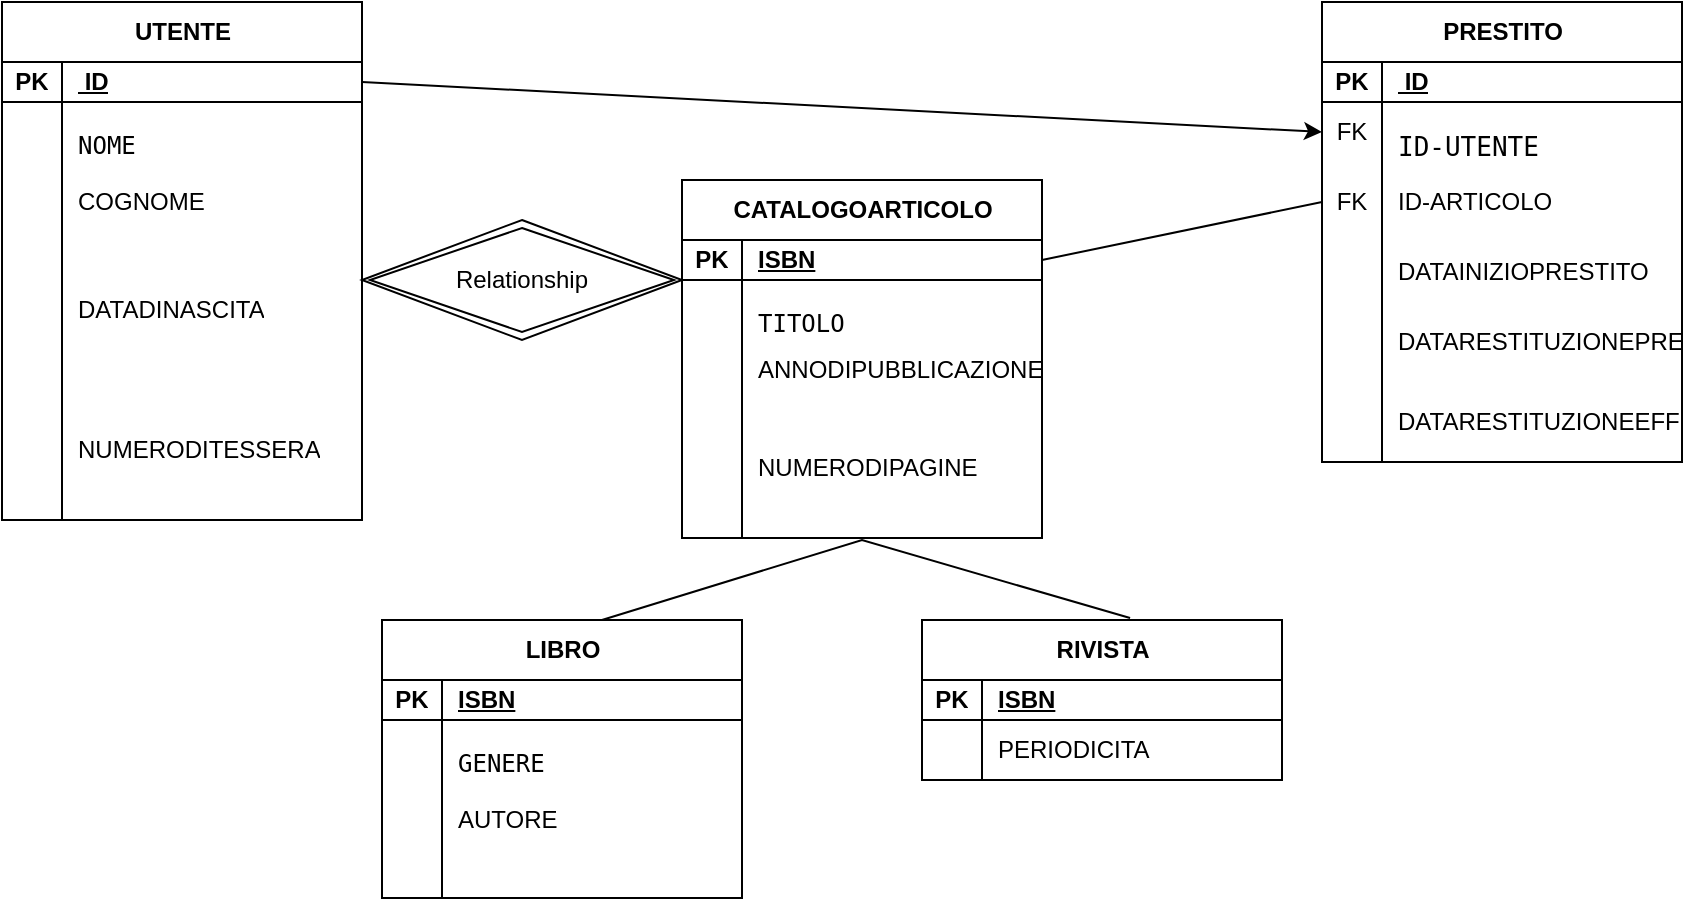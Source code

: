 <mxfile version="26.0.8">
  <diagram name="Pagina-1" id="FPqcjXHead7KQD0JmRDN">
    <mxGraphModel dx="954" dy="600" grid="1" gridSize="10" guides="1" tooltips="1" connect="1" arrows="1" fold="1" page="1" pageScale="1" pageWidth="827" pageHeight="1169" math="0" shadow="0">
      <root>
        <mxCell id="0" />
        <mxCell id="1" parent="0" />
        <mxCell id="GwUimAvRE0hcCQnv-V8S-91" value="UTENTE" style="shape=table;startSize=30;container=1;collapsible=1;childLayout=tableLayout;fixedRows=1;rowLines=0;fontStyle=1;align=center;resizeLast=1;html=1;" vertex="1" parent="1">
          <mxGeometry x="10" y="11" width="180" height="259" as="geometry" />
        </mxCell>
        <mxCell id="GwUimAvRE0hcCQnv-V8S-92" value="" style="shape=tableRow;horizontal=0;startSize=0;swimlaneHead=0;swimlaneBody=0;fillColor=none;collapsible=0;dropTarget=0;points=[[0,0.5],[1,0.5]];portConstraint=eastwest;top=0;left=0;right=0;bottom=1;" vertex="1" parent="GwUimAvRE0hcCQnv-V8S-91">
          <mxGeometry y="30" width="180" height="20" as="geometry" />
        </mxCell>
        <mxCell id="GwUimAvRE0hcCQnv-V8S-93" value="PK" style="shape=partialRectangle;connectable=0;fillColor=none;top=0;left=0;bottom=0;right=0;fontStyle=1;overflow=hidden;whiteSpace=wrap;html=1;" vertex="1" parent="GwUimAvRE0hcCQnv-V8S-92">
          <mxGeometry width="30" height="20" as="geometry">
            <mxRectangle width="30" height="20" as="alternateBounds" />
          </mxGeometry>
        </mxCell>
        <mxCell id="GwUimAvRE0hcCQnv-V8S-94" value="&amp;nbsp;ID" style="shape=partialRectangle;connectable=0;fillColor=none;top=0;left=0;bottom=0;right=0;align=left;spacingLeft=6;fontStyle=5;overflow=hidden;whiteSpace=wrap;html=1;" vertex="1" parent="GwUimAvRE0hcCQnv-V8S-92">
          <mxGeometry x="30" width="150" height="20" as="geometry">
            <mxRectangle width="150" height="20" as="alternateBounds" />
          </mxGeometry>
        </mxCell>
        <mxCell id="GwUimAvRE0hcCQnv-V8S-95" value="" style="shape=tableRow;horizontal=0;startSize=0;swimlaneHead=0;swimlaneBody=0;fillColor=none;collapsible=0;dropTarget=0;points=[[0,0.5],[1,0.5]];portConstraint=eastwest;top=0;left=0;right=0;bottom=0;" vertex="1" parent="GwUimAvRE0hcCQnv-V8S-91">
          <mxGeometry y="50" width="180" height="30" as="geometry" />
        </mxCell>
        <mxCell id="GwUimAvRE0hcCQnv-V8S-96" value="" style="shape=partialRectangle;connectable=0;fillColor=none;top=0;left=0;bottom=0;right=0;editable=1;overflow=hidden;whiteSpace=wrap;html=1;" vertex="1" parent="GwUimAvRE0hcCQnv-V8S-95">
          <mxGeometry width="30" height="30" as="geometry">
            <mxRectangle width="30" height="30" as="alternateBounds" />
          </mxGeometry>
        </mxCell>
        <mxCell id="GwUimAvRE0hcCQnv-V8S-97" value="&lt;pre style=&quot;font-style: normal; font-variant-caps: normal; font-weight: 400; letter-spacing: normal; text-align: start; text-indent: 0px; text-transform: none; word-spacing: 0px; -webkit-text-stroke-width: 0px; text-decoration: none; caret-color: rgb(0, 0, 0); color: rgb(0, 0, 0);&quot;&gt;&lt;div&gt;&lt;span&gt;&lt;/span&gt;&lt;span&gt;NOME&lt;/span&gt;&lt;/div&gt;&lt;/pre&gt;" style="shape=partialRectangle;connectable=0;fillColor=none;top=0;left=0;bottom=0;right=0;align=left;spacingLeft=6;overflow=hidden;whiteSpace=wrap;html=1;" vertex="1" parent="GwUimAvRE0hcCQnv-V8S-95">
          <mxGeometry x="30" width="150" height="30" as="geometry">
            <mxRectangle width="150" height="30" as="alternateBounds" />
          </mxGeometry>
        </mxCell>
        <mxCell id="GwUimAvRE0hcCQnv-V8S-98" value="" style="shape=tableRow;horizontal=0;startSize=0;swimlaneHead=0;swimlaneBody=0;fillColor=none;collapsible=0;dropTarget=0;points=[[0,0.5],[1,0.5]];portConstraint=eastwest;top=0;left=0;right=0;bottom=0;" vertex="1" parent="GwUimAvRE0hcCQnv-V8S-91">
          <mxGeometry y="80" width="180" height="39" as="geometry" />
        </mxCell>
        <mxCell id="GwUimAvRE0hcCQnv-V8S-99" value="" style="shape=partialRectangle;connectable=0;fillColor=none;top=0;left=0;bottom=0;right=0;editable=1;overflow=hidden;whiteSpace=wrap;html=1;" vertex="1" parent="GwUimAvRE0hcCQnv-V8S-98">
          <mxGeometry width="30" height="39" as="geometry">
            <mxRectangle width="30" height="39" as="alternateBounds" />
          </mxGeometry>
        </mxCell>
        <mxCell id="GwUimAvRE0hcCQnv-V8S-100" value="COGNOME" style="shape=partialRectangle;connectable=0;fillColor=none;top=0;left=0;bottom=0;right=0;align=left;spacingLeft=6;overflow=hidden;whiteSpace=wrap;html=1;" vertex="1" parent="GwUimAvRE0hcCQnv-V8S-98">
          <mxGeometry x="30" width="150" height="39" as="geometry">
            <mxRectangle width="150" height="39" as="alternateBounds" />
          </mxGeometry>
        </mxCell>
        <mxCell id="GwUimAvRE0hcCQnv-V8S-101" value="" style="shape=tableRow;horizontal=0;startSize=0;swimlaneHead=0;swimlaneBody=0;fillColor=none;collapsible=0;dropTarget=0;points=[[0,0.5],[1,0.5]];portConstraint=eastwest;top=0;left=0;right=0;bottom=0;" vertex="1" parent="GwUimAvRE0hcCQnv-V8S-91">
          <mxGeometry y="119" width="180" height="70" as="geometry" />
        </mxCell>
        <mxCell id="GwUimAvRE0hcCQnv-V8S-102" value="" style="shape=partialRectangle;connectable=0;fillColor=none;top=0;left=0;bottom=0;right=0;editable=1;overflow=hidden;whiteSpace=wrap;html=1;" vertex="1" parent="GwUimAvRE0hcCQnv-V8S-101">
          <mxGeometry width="30" height="70" as="geometry">
            <mxRectangle width="30" height="70" as="alternateBounds" />
          </mxGeometry>
        </mxCell>
        <mxCell id="GwUimAvRE0hcCQnv-V8S-103" value="DATADINASCITA" style="shape=partialRectangle;connectable=0;fillColor=none;top=0;left=0;bottom=0;right=0;align=left;spacingLeft=6;overflow=hidden;whiteSpace=wrap;html=1;" vertex="1" parent="GwUimAvRE0hcCQnv-V8S-101">
          <mxGeometry x="30" width="150" height="70" as="geometry">
            <mxRectangle width="150" height="70" as="alternateBounds" />
          </mxGeometry>
        </mxCell>
        <mxCell id="GwUimAvRE0hcCQnv-V8S-108" value="" style="shape=tableRow;horizontal=0;startSize=0;swimlaneHead=0;swimlaneBody=0;fillColor=none;collapsible=0;dropTarget=0;points=[[0,0.5],[1,0.5]];portConstraint=eastwest;top=0;left=0;right=0;bottom=0;" vertex="1" parent="GwUimAvRE0hcCQnv-V8S-91">
          <mxGeometry y="189" width="180" height="70" as="geometry" />
        </mxCell>
        <mxCell id="GwUimAvRE0hcCQnv-V8S-109" value="" style="shape=partialRectangle;connectable=0;fillColor=none;top=0;left=0;bottom=0;right=0;editable=1;overflow=hidden;whiteSpace=wrap;html=1;" vertex="1" parent="GwUimAvRE0hcCQnv-V8S-108">
          <mxGeometry width="30" height="70" as="geometry">
            <mxRectangle width="30" height="70" as="alternateBounds" />
          </mxGeometry>
        </mxCell>
        <mxCell id="GwUimAvRE0hcCQnv-V8S-110" value="NUMERODITESSERA" style="shape=partialRectangle;connectable=0;fillColor=none;top=0;left=0;bottom=0;right=0;align=left;spacingLeft=6;overflow=hidden;whiteSpace=wrap;html=1;" vertex="1" parent="GwUimAvRE0hcCQnv-V8S-108">
          <mxGeometry x="30" width="150" height="70" as="geometry">
            <mxRectangle width="150" height="70" as="alternateBounds" />
          </mxGeometry>
        </mxCell>
        <mxCell id="GwUimAvRE0hcCQnv-V8S-131" value="CATALOGOARTICOLO" style="shape=table;startSize=30;container=1;collapsible=1;childLayout=tableLayout;fixedRows=1;rowLines=0;fontStyle=1;align=center;resizeLast=1;html=1;" vertex="1" parent="1">
          <mxGeometry x="350" y="100" width="180" height="179" as="geometry" />
        </mxCell>
        <mxCell id="GwUimAvRE0hcCQnv-V8S-132" value="" style="shape=tableRow;horizontal=0;startSize=0;swimlaneHead=0;swimlaneBody=0;fillColor=none;collapsible=0;dropTarget=0;points=[[0,0.5],[1,0.5]];portConstraint=eastwest;top=0;left=0;right=0;bottom=1;" vertex="1" parent="GwUimAvRE0hcCQnv-V8S-131">
          <mxGeometry y="30" width="180" height="20" as="geometry" />
        </mxCell>
        <mxCell id="GwUimAvRE0hcCQnv-V8S-133" value="PK" style="shape=partialRectangle;connectable=0;fillColor=none;top=0;left=0;bottom=0;right=0;fontStyle=1;overflow=hidden;whiteSpace=wrap;html=1;" vertex="1" parent="GwUimAvRE0hcCQnv-V8S-132">
          <mxGeometry width="30" height="20" as="geometry">
            <mxRectangle width="30" height="20" as="alternateBounds" />
          </mxGeometry>
        </mxCell>
        <mxCell id="GwUimAvRE0hcCQnv-V8S-134" value="ISBN" style="shape=partialRectangle;connectable=0;fillColor=none;top=0;left=0;bottom=0;right=0;align=left;spacingLeft=6;fontStyle=5;overflow=hidden;whiteSpace=wrap;html=1;" vertex="1" parent="GwUimAvRE0hcCQnv-V8S-132">
          <mxGeometry x="30" width="150" height="20" as="geometry">
            <mxRectangle width="150" height="20" as="alternateBounds" />
          </mxGeometry>
        </mxCell>
        <mxCell id="GwUimAvRE0hcCQnv-V8S-135" value="" style="shape=tableRow;horizontal=0;startSize=0;swimlaneHead=0;swimlaneBody=0;fillColor=none;collapsible=0;dropTarget=0;points=[[0,0.5],[1,0.5]];portConstraint=eastwest;top=0;left=0;right=0;bottom=0;" vertex="1" parent="GwUimAvRE0hcCQnv-V8S-131">
          <mxGeometry y="50" width="180" height="30" as="geometry" />
        </mxCell>
        <mxCell id="GwUimAvRE0hcCQnv-V8S-136" value="" style="shape=partialRectangle;connectable=0;fillColor=none;top=0;left=0;bottom=0;right=0;editable=1;overflow=hidden;whiteSpace=wrap;html=1;" vertex="1" parent="GwUimAvRE0hcCQnv-V8S-135">
          <mxGeometry width="30" height="30" as="geometry">
            <mxRectangle width="30" height="30" as="alternateBounds" />
          </mxGeometry>
        </mxCell>
        <mxCell id="GwUimAvRE0hcCQnv-V8S-137" value="&lt;pre style=&quot;font-style: normal; font-variant-caps: normal; font-weight: 400; letter-spacing: normal; text-align: start; text-indent: 0px; text-transform: none; word-spacing: 0px; -webkit-text-stroke-width: 0px; text-decoration: none; caret-color: rgb(0, 0, 0); color: rgb(0, 0, 0);&quot;&gt;&lt;div&gt;&lt;span&gt;&lt;/span&gt;&lt;span&gt;TITOLO&lt;/span&gt;&lt;/div&gt;&lt;/pre&gt;" style="shape=partialRectangle;connectable=0;fillColor=none;top=0;left=0;bottom=0;right=0;align=left;spacingLeft=6;overflow=hidden;whiteSpace=wrap;html=1;" vertex="1" parent="GwUimAvRE0hcCQnv-V8S-135">
          <mxGeometry x="30" width="150" height="30" as="geometry">
            <mxRectangle width="150" height="30" as="alternateBounds" />
          </mxGeometry>
        </mxCell>
        <mxCell id="GwUimAvRE0hcCQnv-V8S-138" value="" style="shape=tableRow;horizontal=0;startSize=0;swimlaneHead=0;swimlaneBody=0;fillColor=none;collapsible=0;dropTarget=0;points=[[0,0.5],[1,0.5]];portConstraint=eastwest;top=0;left=0;right=0;bottom=0;" vertex="1" parent="GwUimAvRE0hcCQnv-V8S-131">
          <mxGeometry y="80" width="180" height="29" as="geometry" />
        </mxCell>
        <mxCell id="GwUimAvRE0hcCQnv-V8S-139" value="" style="shape=partialRectangle;connectable=0;fillColor=none;top=0;left=0;bottom=0;right=0;editable=1;overflow=hidden;whiteSpace=wrap;html=1;" vertex="1" parent="GwUimAvRE0hcCQnv-V8S-138">
          <mxGeometry width="30" height="29" as="geometry">
            <mxRectangle width="30" height="29" as="alternateBounds" />
          </mxGeometry>
        </mxCell>
        <mxCell id="GwUimAvRE0hcCQnv-V8S-140" value="ANNODIPUBBLICAZIONE" style="shape=partialRectangle;connectable=0;fillColor=none;top=0;left=0;bottom=0;right=0;align=left;spacingLeft=6;overflow=hidden;whiteSpace=wrap;html=1;" vertex="1" parent="GwUimAvRE0hcCQnv-V8S-138">
          <mxGeometry x="30" width="150" height="29" as="geometry">
            <mxRectangle width="150" height="29" as="alternateBounds" />
          </mxGeometry>
        </mxCell>
        <mxCell id="GwUimAvRE0hcCQnv-V8S-141" value="" style="shape=tableRow;horizontal=0;startSize=0;swimlaneHead=0;swimlaneBody=0;fillColor=none;collapsible=0;dropTarget=0;points=[[0,0.5],[1,0.5]];portConstraint=eastwest;top=0;left=0;right=0;bottom=0;" vertex="1" parent="GwUimAvRE0hcCQnv-V8S-131">
          <mxGeometry y="109" width="180" height="70" as="geometry" />
        </mxCell>
        <mxCell id="GwUimAvRE0hcCQnv-V8S-142" value="" style="shape=partialRectangle;connectable=0;fillColor=none;top=0;left=0;bottom=0;right=0;editable=1;overflow=hidden;whiteSpace=wrap;html=1;" vertex="1" parent="GwUimAvRE0hcCQnv-V8S-141">
          <mxGeometry width="30" height="70" as="geometry">
            <mxRectangle width="30" height="70" as="alternateBounds" />
          </mxGeometry>
        </mxCell>
        <mxCell id="GwUimAvRE0hcCQnv-V8S-143" value="NUMERODIPAGINE" style="shape=partialRectangle;connectable=0;fillColor=none;top=0;left=0;bottom=0;right=0;align=left;spacingLeft=6;overflow=hidden;whiteSpace=wrap;html=1;" vertex="1" parent="GwUimAvRE0hcCQnv-V8S-141">
          <mxGeometry x="30" width="150" height="70" as="geometry">
            <mxRectangle width="150" height="70" as="alternateBounds" />
          </mxGeometry>
        </mxCell>
        <mxCell id="GwUimAvRE0hcCQnv-V8S-148" value="" style="endArrow=none;html=1;rounded=0;exitX=0.611;exitY=0;exitDx=0;exitDy=0;exitPerimeter=0;entryX=0.578;entryY=-0.012;entryDx=0;entryDy=0;entryPerimeter=0;" edge="1" parent="1" source="GwUimAvRE0hcCQnv-V8S-149" target="GwUimAvRE0hcCQnv-V8S-162">
          <mxGeometry relative="1" as="geometry">
            <mxPoint x="570" y="260" as="sourcePoint" />
            <mxPoint x="750" y="270" as="targetPoint" />
            <Array as="points">
              <mxPoint x="440" y="280" />
            </Array>
          </mxGeometry>
        </mxCell>
        <mxCell id="GwUimAvRE0hcCQnv-V8S-149" value="LIBRO" style="shape=table;startSize=30;container=1;collapsible=1;childLayout=tableLayout;fixedRows=1;rowLines=0;fontStyle=1;align=center;resizeLast=1;html=1;" vertex="1" parent="1">
          <mxGeometry x="200" y="320" width="180" height="139" as="geometry" />
        </mxCell>
        <mxCell id="GwUimAvRE0hcCQnv-V8S-150" value="" style="shape=tableRow;horizontal=0;startSize=0;swimlaneHead=0;swimlaneBody=0;fillColor=none;collapsible=0;dropTarget=0;points=[[0,0.5],[1,0.5]];portConstraint=eastwest;top=0;left=0;right=0;bottom=1;" vertex="1" parent="GwUimAvRE0hcCQnv-V8S-149">
          <mxGeometry y="30" width="180" height="20" as="geometry" />
        </mxCell>
        <mxCell id="GwUimAvRE0hcCQnv-V8S-151" value="PK" style="shape=partialRectangle;connectable=0;fillColor=none;top=0;left=0;bottom=0;right=0;fontStyle=1;overflow=hidden;whiteSpace=wrap;html=1;" vertex="1" parent="GwUimAvRE0hcCQnv-V8S-150">
          <mxGeometry width="30" height="20" as="geometry">
            <mxRectangle width="30" height="20" as="alternateBounds" />
          </mxGeometry>
        </mxCell>
        <mxCell id="GwUimAvRE0hcCQnv-V8S-152" value="ISBN" style="shape=partialRectangle;connectable=0;fillColor=none;top=0;left=0;bottom=0;right=0;align=left;spacingLeft=6;fontStyle=5;overflow=hidden;whiteSpace=wrap;html=1;" vertex="1" parent="GwUimAvRE0hcCQnv-V8S-150">
          <mxGeometry x="30" width="150" height="20" as="geometry">
            <mxRectangle width="150" height="20" as="alternateBounds" />
          </mxGeometry>
        </mxCell>
        <mxCell id="GwUimAvRE0hcCQnv-V8S-153" value="" style="shape=tableRow;horizontal=0;startSize=0;swimlaneHead=0;swimlaneBody=0;fillColor=none;collapsible=0;dropTarget=0;points=[[0,0.5],[1,0.5]];portConstraint=eastwest;top=0;left=0;right=0;bottom=0;" vertex="1" parent="GwUimAvRE0hcCQnv-V8S-149">
          <mxGeometry y="50" width="180" height="30" as="geometry" />
        </mxCell>
        <mxCell id="GwUimAvRE0hcCQnv-V8S-154" value="" style="shape=partialRectangle;connectable=0;fillColor=none;top=0;left=0;bottom=0;right=0;editable=1;overflow=hidden;whiteSpace=wrap;html=1;" vertex="1" parent="GwUimAvRE0hcCQnv-V8S-153">
          <mxGeometry width="30" height="30" as="geometry">
            <mxRectangle width="30" height="30" as="alternateBounds" />
          </mxGeometry>
        </mxCell>
        <mxCell id="GwUimAvRE0hcCQnv-V8S-155" value="&lt;pre style=&quot;font-style: normal; font-variant-caps: normal; font-weight: 400; letter-spacing: normal; text-align: start; text-indent: 0px; text-transform: none; word-spacing: 0px; -webkit-text-stroke-width: 0px; text-decoration: none; caret-color: rgb(0, 0, 0); color: rgb(0, 0, 0);&quot;&gt;&lt;div&gt;&lt;span&gt;&lt;/span&gt;&lt;span&gt;GENERE&lt;/span&gt;&lt;/div&gt;&lt;/pre&gt;" style="shape=partialRectangle;connectable=0;fillColor=none;top=0;left=0;bottom=0;right=0;align=left;spacingLeft=6;overflow=hidden;whiteSpace=wrap;html=1;" vertex="1" parent="GwUimAvRE0hcCQnv-V8S-153">
          <mxGeometry x="30" width="150" height="30" as="geometry">
            <mxRectangle width="150" height="30" as="alternateBounds" />
          </mxGeometry>
        </mxCell>
        <mxCell id="GwUimAvRE0hcCQnv-V8S-156" value="" style="shape=tableRow;horizontal=0;startSize=0;swimlaneHead=0;swimlaneBody=0;fillColor=none;collapsible=0;dropTarget=0;points=[[0,0.5],[1,0.5]];portConstraint=eastwest;top=0;left=0;right=0;bottom=0;" vertex="1" parent="GwUimAvRE0hcCQnv-V8S-149">
          <mxGeometry y="80" width="180" height="39" as="geometry" />
        </mxCell>
        <mxCell id="GwUimAvRE0hcCQnv-V8S-157" value="" style="shape=partialRectangle;connectable=0;fillColor=none;top=0;left=0;bottom=0;right=0;editable=1;overflow=hidden;whiteSpace=wrap;html=1;" vertex="1" parent="GwUimAvRE0hcCQnv-V8S-156">
          <mxGeometry width="30" height="39" as="geometry">
            <mxRectangle width="30" height="39" as="alternateBounds" />
          </mxGeometry>
        </mxCell>
        <mxCell id="GwUimAvRE0hcCQnv-V8S-158" value="AUTORE" style="shape=partialRectangle;connectable=0;fillColor=none;top=0;left=0;bottom=0;right=0;align=left;spacingLeft=6;overflow=hidden;whiteSpace=wrap;html=1;" vertex="1" parent="GwUimAvRE0hcCQnv-V8S-156">
          <mxGeometry x="30" width="150" height="39" as="geometry">
            <mxRectangle width="150" height="39" as="alternateBounds" />
          </mxGeometry>
        </mxCell>
        <mxCell id="GwUimAvRE0hcCQnv-V8S-159" value="" style="shape=tableRow;horizontal=0;startSize=0;swimlaneHead=0;swimlaneBody=0;fillColor=none;collapsible=0;dropTarget=0;points=[[0,0.5],[1,0.5]];portConstraint=eastwest;top=0;left=0;right=0;bottom=0;" vertex="1" parent="GwUimAvRE0hcCQnv-V8S-149">
          <mxGeometry y="119" width="180" height="20" as="geometry" />
        </mxCell>
        <mxCell id="GwUimAvRE0hcCQnv-V8S-160" value="" style="shape=partialRectangle;connectable=0;fillColor=none;top=0;left=0;bottom=0;right=0;editable=1;overflow=hidden;whiteSpace=wrap;html=1;" vertex="1" parent="GwUimAvRE0hcCQnv-V8S-159">
          <mxGeometry width="30" height="20" as="geometry">
            <mxRectangle width="30" height="20" as="alternateBounds" />
          </mxGeometry>
        </mxCell>
        <mxCell id="GwUimAvRE0hcCQnv-V8S-161" value="" style="shape=partialRectangle;connectable=0;fillColor=none;top=0;left=0;bottom=0;right=0;align=left;spacingLeft=6;overflow=hidden;whiteSpace=wrap;html=1;" vertex="1" parent="GwUimAvRE0hcCQnv-V8S-159">
          <mxGeometry x="30" width="150" height="20" as="geometry">
            <mxRectangle width="150" height="20" as="alternateBounds" />
          </mxGeometry>
        </mxCell>
        <mxCell id="GwUimAvRE0hcCQnv-V8S-162" value="RIVISTA" style="shape=table;startSize=30;container=1;collapsible=1;childLayout=tableLayout;fixedRows=1;rowLines=0;fontStyle=1;align=center;resizeLast=1;html=1;" vertex="1" parent="1">
          <mxGeometry x="470" y="320" width="180" height="80" as="geometry" />
        </mxCell>
        <mxCell id="GwUimAvRE0hcCQnv-V8S-163" value="" style="shape=tableRow;horizontal=0;startSize=0;swimlaneHead=0;swimlaneBody=0;fillColor=none;collapsible=0;dropTarget=0;points=[[0,0.5],[1,0.5]];portConstraint=eastwest;top=0;left=0;right=0;bottom=1;" vertex="1" parent="GwUimAvRE0hcCQnv-V8S-162">
          <mxGeometry y="30" width="180" height="20" as="geometry" />
        </mxCell>
        <mxCell id="GwUimAvRE0hcCQnv-V8S-164" value="PK" style="shape=partialRectangle;connectable=0;fillColor=none;top=0;left=0;bottom=0;right=0;fontStyle=1;overflow=hidden;whiteSpace=wrap;html=1;" vertex="1" parent="GwUimAvRE0hcCQnv-V8S-163">
          <mxGeometry width="30" height="20" as="geometry">
            <mxRectangle width="30" height="20" as="alternateBounds" />
          </mxGeometry>
        </mxCell>
        <mxCell id="GwUimAvRE0hcCQnv-V8S-165" value="ISBN" style="shape=partialRectangle;connectable=0;fillColor=none;top=0;left=0;bottom=0;right=0;align=left;spacingLeft=6;fontStyle=5;overflow=hidden;whiteSpace=wrap;html=1;" vertex="1" parent="GwUimAvRE0hcCQnv-V8S-163">
          <mxGeometry x="30" width="150" height="20" as="geometry">
            <mxRectangle width="150" height="20" as="alternateBounds" />
          </mxGeometry>
        </mxCell>
        <mxCell id="GwUimAvRE0hcCQnv-V8S-166" value="" style="shape=tableRow;horizontal=0;startSize=0;swimlaneHead=0;swimlaneBody=0;fillColor=none;collapsible=0;dropTarget=0;points=[[0,0.5],[1,0.5]];portConstraint=eastwest;top=0;left=0;right=0;bottom=0;" vertex="1" parent="GwUimAvRE0hcCQnv-V8S-162">
          <mxGeometry y="50" width="180" height="30" as="geometry" />
        </mxCell>
        <mxCell id="GwUimAvRE0hcCQnv-V8S-167" value="" style="shape=partialRectangle;connectable=0;fillColor=none;top=0;left=0;bottom=0;right=0;editable=1;overflow=hidden;whiteSpace=wrap;html=1;" vertex="1" parent="GwUimAvRE0hcCQnv-V8S-166">
          <mxGeometry width="30" height="30" as="geometry">
            <mxRectangle width="30" height="30" as="alternateBounds" />
          </mxGeometry>
        </mxCell>
        <mxCell id="GwUimAvRE0hcCQnv-V8S-168" value="PERIODICITA" style="shape=partialRectangle;connectable=0;fillColor=none;top=0;left=0;bottom=0;right=0;align=left;spacingLeft=6;overflow=hidden;whiteSpace=wrap;html=1;" vertex="1" parent="GwUimAvRE0hcCQnv-V8S-166">
          <mxGeometry x="30" width="150" height="30" as="geometry">
            <mxRectangle width="150" height="30" as="alternateBounds" />
          </mxGeometry>
        </mxCell>
        <mxCell id="GwUimAvRE0hcCQnv-V8S-175" value="PRESTITO" style="shape=table;startSize=30;container=1;collapsible=1;childLayout=tableLayout;fixedRows=1;rowLines=0;fontStyle=1;align=center;resizeLast=1;html=1;" vertex="1" parent="1">
          <mxGeometry x="670" y="11" width="180" height="230" as="geometry" />
        </mxCell>
        <mxCell id="GwUimAvRE0hcCQnv-V8S-176" value="" style="shape=tableRow;horizontal=0;startSize=0;swimlaneHead=0;swimlaneBody=0;fillColor=none;collapsible=0;dropTarget=0;points=[[0,0.5],[1,0.5]];portConstraint=eastwest;top=0;left=0;right=0;bottom=1;" vertex="1" parent="GwUimAvRE0hcCQnv-V8S-175">
          <mxGeometry y="30" width="180" height="20" as="geometry" />
        </mxCell>
        <mxCell id="GwUimAvRE0hcCQnv-V8S-177" value="PK" style="shape=partialRectangle;connectable=0;fillColor=none;top=0;left=0;bottom=0;right=0;fontStyle=1;overflow=hidden;whiteSpace=wrap;html=1;" vertex="1" parent="GwUimAvRE0hcCQnv-V8S-176">
          <mxGeometry width="30" height="20" as="geometry">
            <mxRectangle width="30" height="20" as="alternateBounds" />
          </mxGeometry>
        </mxCell>
        <mxCell id="GwUimAvRE0hcCQnv-V8S-178" value="&amp;nbsp;ID" style="shape=partialRectangle;connectable=0;fillColor=none;top=0;left=0;bottom=0;right=0;align=left;spacingLeft=6;fontStyle=5;overflow=hidden;whiteSpace=wrap;html=1;" vertex="1" parent="GwUimAvRE0hcCQnv-V8S-176">
          <mxGeometry x="30" width="150" height="20" as="geometry">
            <mxRectangle width="150" height="20" as="alternateBounds" />
          </mxGeometry>
        </mxCell>
        <mxCell id="GwUimAvRE0hcCQnv-V8S-179" value="" style="shape=tableRow;horizontal=0;startSize=0;swimlaneHead=0;swimlaneBody=0;fillColor=none;collapsible=0;dropTarget=0;points=[[0,0.5],[1,0.5]];portConstraint=eastwest;top=0;left=0;right=0;bottom=0;fontStyle=1" vertex="1" parent="GwUimAvRE0hcCQnv-V8S-175">
          <mxGeometry y="50" width="180" height="30" as="geometry" />
        </mxCell>
        <mxCell id="GwUimAvRE0hcCQnv-V8S-180" value="FK" style="shape=partialRectangle;connectable=0;fillColor=none;top=0;left=0;bottom=0;right=0;editable=1;overflow=hidden;whiteSpace=wrap;html=1;" vertex="1" parent="GwUimAvRE0hcCQnv-V8S-179">
          <mxGeometry width="30" height="30" as="geometry">
            <mxRectangle width="30" height="30" as="alternateBounds" />
          </mxGeometry>
        </mxCell>
        <mxCell id="GwUimAvRE0hcCQnv-V8S-181" value="&lt;pre style=&quot;font-style: normal; font-variant-caps: normal; letter-spacing: normal; text-align: start; text-indent: 0px; text-transform: none; word-spacing: 0px; -webkit-text-stroke-width: 0px; text-decoration: none; caret-color: rgb(0, 0, 0); color: rgb(0, 0, 0);&quot;&gt;&lt;div&gt;&lt;font style=&quot;font-size: 13px;&quot;&gt;&lt;span&gt;&lt;/span&gt;ID-UTENTE&lt;/font&gt;&lt;/div&gt;&lt;/pre&gt;" style="shape=partialRectangle;connectable=0;fillColor=none;top=0;left=0;bottom=0;right=0;align=left;spacingLeft=6;overflow=hidden;whiteSpace=wrap;html=1;" vertex="1" parent="GwUimAvRE0hcCQnv-V8S-179">
          <mxGeometry x="30" width="150" height="30" as="geometry">
            <mxRectangle width="150" height="30" as="alternateBounds" />
          </mxGeometry>
        </mxCell>
        <mxCell id="GwUimAvRE0hcCQnv-V8S-182" value="" style="shape=tableRow;horizontal=0;startSize=0;swimlaneHead=0;swimlaneBody=0;fillColor=none;collapsible=0;dropTarget=0;points=[[0,0.5],[1,0.5]];portConstraint=eastwest;top=0;left=0;right=0;bottom=0;" vertex="1" parent="GwUimAvRE0hcCQnv-V8S-175">
          <mxGeometry y="80" width="180" height="40" as="geometry" />
        </mxCell>
        <mxCell id="GwUimAvRE0hcCQnv-V8S-183" value="FK" style="shape=partialRectangle;connectable=0;fillColor=none;top=0;left=0;bottom=0;right=0;editable=1;overflow=hidden;whiteSpace=wrap;html=1;" vertex="1" parent="GwUimAvRE0hcCQnv-V8S-182">
          <mxGeometry width="30" height="40" as="geometry">
            <mxRectangle width="30" height="40" as="alternateBounds" />
          </mxGeometry>
        </mxCell>
        <mxCell id="GwUimAvRE0hcCQnv-V8S-184" value="ID-ARTICOLO" style="shape=partialRectangle;connectable=0;fillColor=none;top=0;left=0;bottom=0;right=0;align=left;spacingLeft=6;overflow=hidden;whiteSpace=wrap;html=1;" vertex="1" parent="GwUimAvRE0hcCQnv-V8S-182">
          <mxGeometry x="30" width="150" height="40" as="geometry">
            <mxRectangle width="150" height="40" as="alternateBounds" />
          </mxGeometry>
        </mxCell>
        <mxCell id="GwUimAvRE0hcCQnv-V8S-185" value="" style="shape=tableRow;horizontal=0;startSize=0;swimlaneHead=0;swimlaneBody=0;fillColor=none;collapsible=0;dropTarget=0;points=[[0,0.5],[1,0.5]];portConstraint=eastwest;top=0;left=0;right=0;bottom=0;" vertex="1" parent="GwUimAvRE0hcCQnv-V8S-175">
          <mxGeometry y="120" width="180" height="30" as="geometry" />
        </mxCell>
        <mxCell id="GwUimAvRE0hcCQnv-V8S-186" value="" style="shape=partialRectangle;connectable=0;fillColor=none;top=0;left=0;bottom=0;right=0;editable=1;overflow=hidden;whiteSpace=wrap;html=1;" vertex="1" parent="GwUimAvRE0hcCQnv-V8S-185">
          <mxGeometry width="30" height="30" as="geometry">
            <mxRectangle width="30" height="30" as="alternateBounds" />
          </mxGeometry>
        </mxCell>
        <mxCell id="GwUimAvRE0hcCQnv-V8S-187" value="DATAINIZIOPRESTITO" style="shape=partialRectangle;connectable=0;fillColor=none;top=0;left=0;bottom=0;right=0;align=left;spacingLeft=6;overflow=hidden;whiteSpace=wrap;html=1;" vertex="1" parent="GwUimAvRE0hcCQnv-V8S-185">
          <mxGeometry x="30" width="150" height="30" as="geometry">
            <mxRectangle width="150" height="30" as="alternateBounds" />
          </mxGeometry>
        </mxCell>
        <mxCell id="GwUimAvRE0hcCQnv-V8S-188" value="" style="shape=tableRow;horizontal=0;startSize=0;swimlaneHead=0;swimlaneBody=0;fillColor=none;collapsible=0;dropTarget=0;points=[[0,0.5],[1,0.5]];portConstraint=eastwest;top=0;left=0;right=0;bottom=0;" vertex="1" parent="GwUimAvRE0hcCQnv-V8S-175">
          <mxGeometry y="150" width="180" height="40" as="geometry" />
        </mxCell>
        <mxCell id="GwUimAvRE0hcCQnv-V8S-189" value="" style="shape=partialRectangle;connectable=0;fillColor=none;top=0;left=0;bottom=0;right=0;editable=1;overflow=hidden;whiteSpace=wrap;html=1;" vertex="1" parent="GwUimAvRE0hcCQnv-V8S-188">
          <mxGeometry width="30" height="40" as="geometry">
            <mxRectangle width="30" height="40" as="alternateBounds" />
          </mxGeometry>
        </mxCell>
        <mxCell id="GwUimAvRE0hcCQnv-V8S-190" value="DATARESTITUZIONEPREVISTA" style="shape=partialRectangle;connectable=0;fillColor=none;top=0;left=0;bottom=0;right=0;align=left;spacingLeft=6;overflow=hidden;whiteSpace=wrap;html=1;" vertex="1" parent="GwUimAvRE0hcCQnv-V8S-188">
          <mxGeometry x="30" width="150" height="40" as="geometry">
            <mxRectangle width="150" height="40" as="alternateBounds" />
          </mxGeometry>
        </mxCell>
        <mxCell id="GwUimAvRE0hcCQnv-V8S-191" value="" style="shape=tableRow;horizontal=0;startSize=0;swimlaneHead=0;swimlaneBody=0;fillColor=none;collapsible=0;dropTarget=0;points=[[0,0.5],[1,0.5]];portConstraint=eastwest;top=0;left=0;right=0;bottom=0;" vertex="1" parent="GwUimAvRE0hcCQnv-V8S-175">
          <mxGeometry y="190" width="180" height="40" as="geometry" />
        </mxCell>
        <mxCell id="GwUimAvRE0hcCQnv-V8S-192" value="" style="shape=partialRectangle;connectable=0;fillColor=none;top=0;left=0;bottom=0;right=0;editable=1;overflow=hidden;whiteSpace=wrap;html=1;" vertex="1" parent="GwUimAvRE0hcCQnv-V8S-191">
          <mxGeometry width="30" height="40" as="geometry">
            <mxRectangle width="30" height="40" as="alternateBounds" />
          </mxGeometry>
        </mxCell>
        <mxCell id="GwUimAvRE0hcCQnv-V8S-193" value="DATARESTITUZIONEEFFETIVA" style="shape=partialRectangle;connectable=0;fillColor=none;top=0;left=0;bottom=0;right=0;align=left;spacingLeft=6;overflow=hidden;whiteSpace=wrap;html=1;" vertex="1" parent="GwUimAvRE0hcCQnv-V8S-191">
          <mxGeometry x="30" width="150" height="40" as="geometry">
            <mxRectangle width="150" height="40" as="alternateBounds" />
          </mxGeometry>
        </mxCell>
        <mxCell id="GwUimAvRE0hcCQnv-V8S-196" value="" style="endArrow=none;html=1;rounded=0;exitX=0;exitY=0.5;exitDx=0;exitDy=0;" edge="1" parent="1" source="GwUimAvRE0hcCQnv-V8S-182">
          <mxGeometry relative="1" as="geometry">
            <mxPoint x="650" y="111" as="sourcePoint" />
            <mxPoint x="530" y="140" as="targetPoint" />
          </mxGeometry>
        </mxCell>
        <mxCell id="GwUimAvRE0hcCQnv-V8S-197" value="" style="endArrow=none;html=1;rounded=0;" edge="1" parent="1">
          <mxGeometry relative="1" as="geometry">
            <mxPoint x="330" y="150" as="sourcePoint" />
            <mxPoint x="490" y="150" as="targetPoint" />
          </mxGeometry>
        </mxCell>
        <mxCell id="GwUimAvRE0hcCQnv-V8S-198" style="edgeStyle=none;rounded=0;orthogonalLoop=1;jettySize=auto;html=1;exitX=1;exitY=0.5;exitDx=0;exitDy=0;entryX=0;entryY=0.5;entryDx=0;entryDy=0;" edge="1" parent="1" source="GwUimAvRE0hcCQnv-V8S-92" target="GwUimAvRE0hcCQnv-V8S-179">
          <mxGeometry relative="1" as="geometry" />
        </mxCell>
        <mxCell id="GwUimAvRE0hcCQnv-V8S-199" value="Relationship" style="shape=rhombus;double=1;perimeter=rhombusPerimeter;whiteSpace=wrap;html=1;align=center;" vertex="1" parent="1">
          <mxGeometry x="190" y="120" width="160" height="60" as="geometry" />
        </mxCell>
      </root>
    </mxGraphModel>
  </diagram>
</mxfile>
